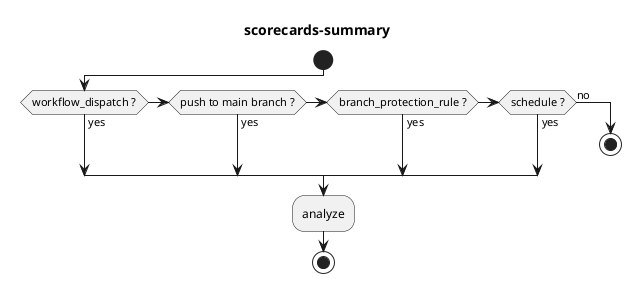 @startuml

title scorecards-summary

start

if (workflow_dispatch ?) then (yes)
elseif (push to main branch ?) then (yes)
elseif (branch_protection_rule ?) then (yes)
elseif (schedule ?) then (yes)
else (no)
  stop
endif

:analyze;

stop

@enduml

